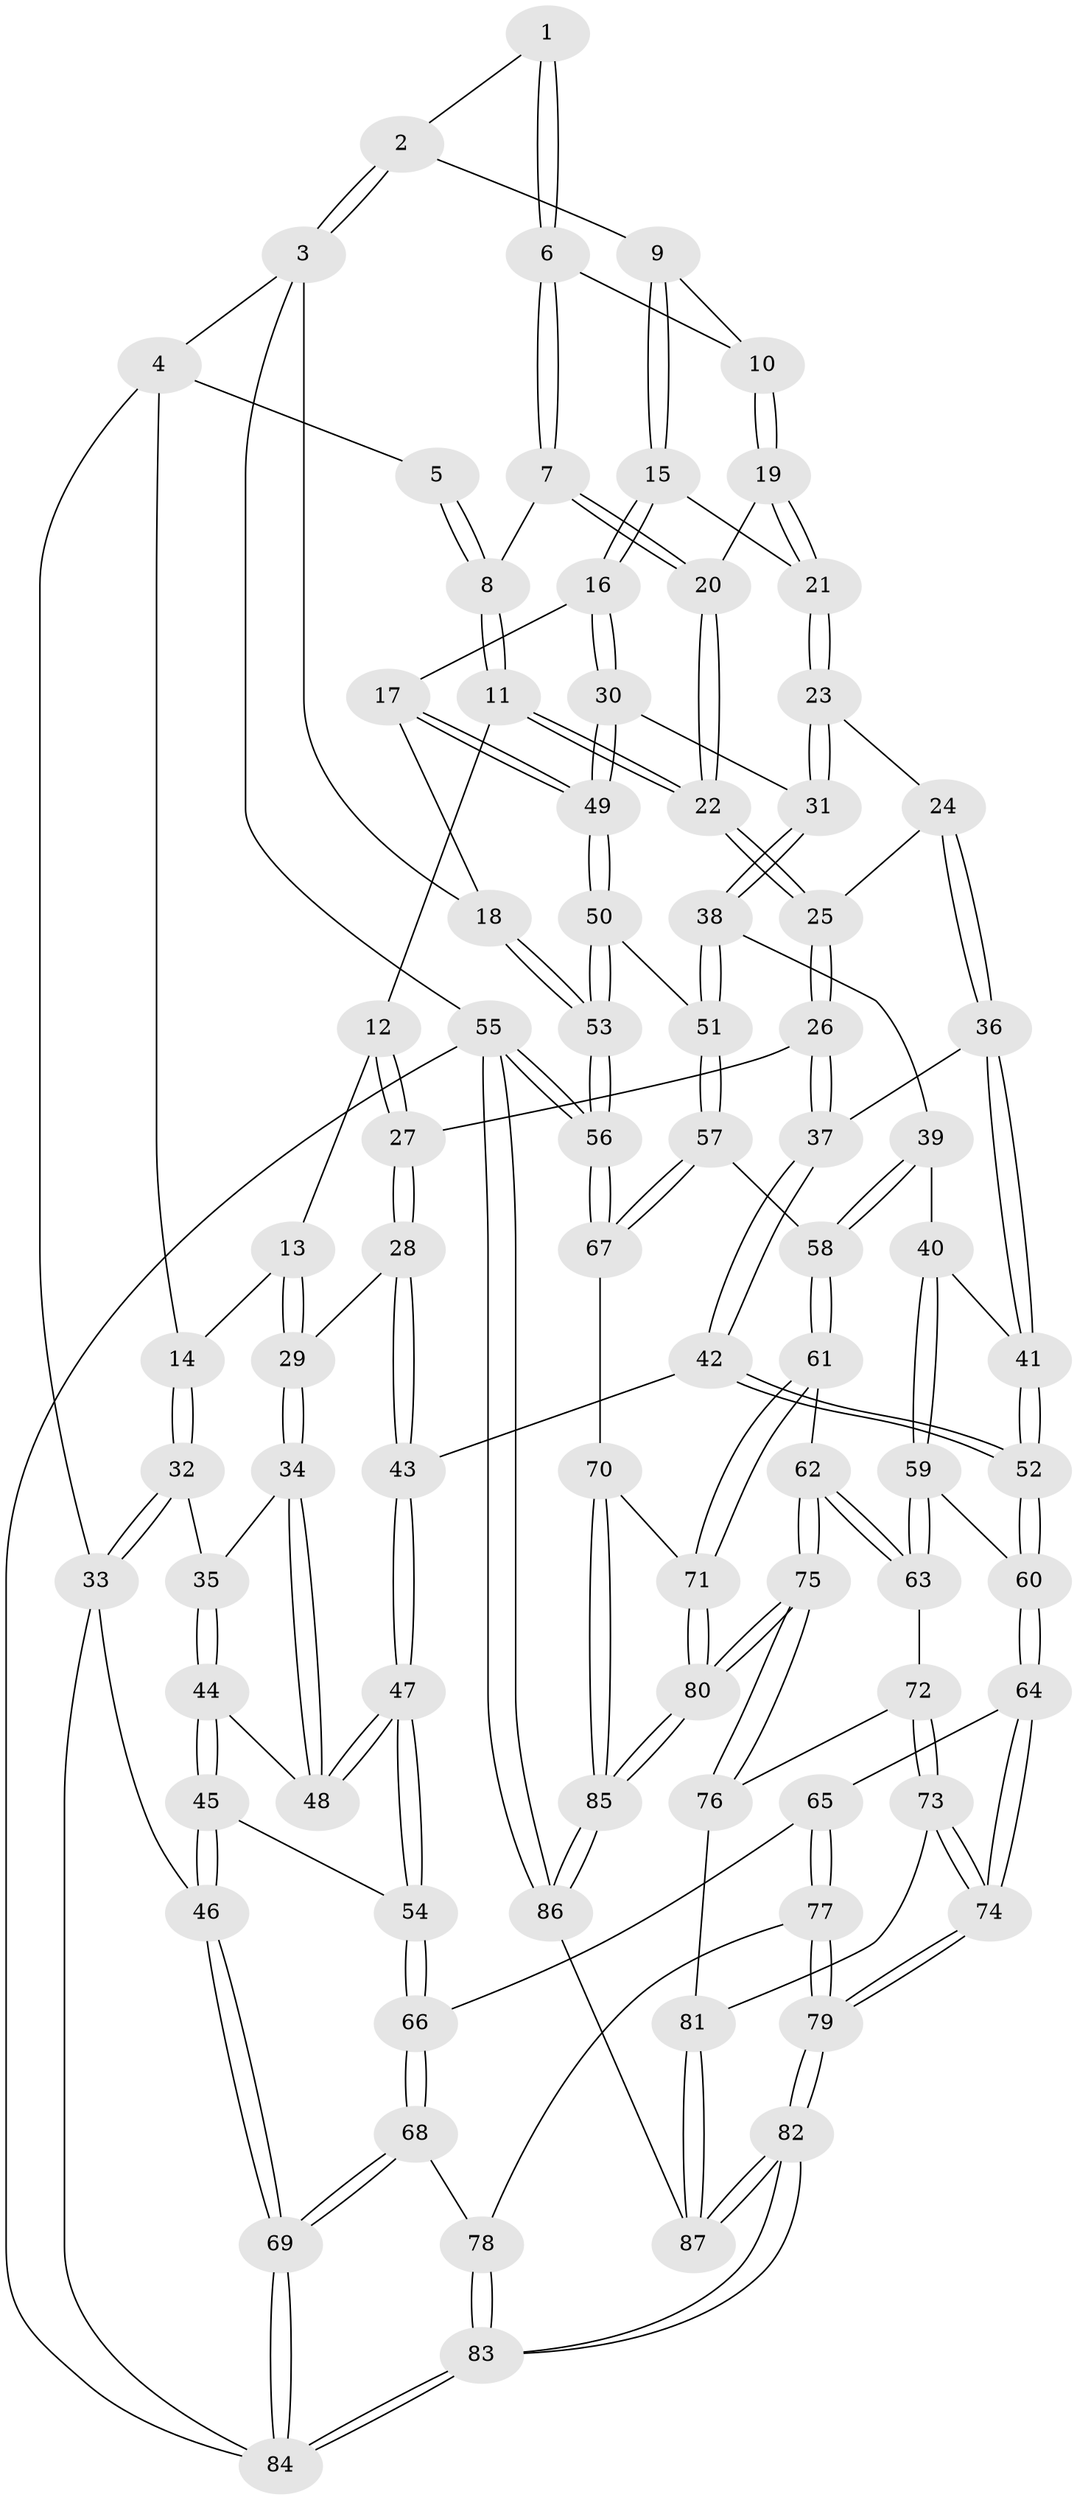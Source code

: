 // coarse degree distribution, {3: 0.16981132075471697, 5: 0.2830188679245283, 7: 0.03773584905660377, 4: 0.41509433962264153, 6: 0.09433962264150944}
// Generated by graph-tools (version 1.1) at 2025/52/02/27/25 19:52:42]
// undirected, 87 vertices, 214 edges
graph export_dot {
graph [start="1"]
  node [color=gray90,style=filled];
  1 [pos="+0.6346869089700515+0"];
  2 [pos="+0.7048836455272582+0"];
  3 [pos="+1+0"];
  4 [pos="+0.1952404486932245+0"];
  5 [pos="+0.4068418691646048+0"];
  6 [pos="+0.5755597136866362+0.12449123271911486"];
  7 [pos="+0.532805042844813+0.16393142748064168"];
  8 [pos="+0.4459276157987576+0.16583977818898668"];
  9 [pos="+0.7275853479759374+0.10426567386280279"];
  10 [pos="+0.683731403440591+0.15900983793296544"];
  11 [pos="+0.38652981041888873+0.2306083244417596"];
  12 [pos="+0.33614197361159104+0.2520503006020434"];
  13 [pos="+0.2546289839011825+0.24900826119106675"];
  14 [pos="+0.20014254635859874+0.23826626763309414"];
  15 [pos="+0.9396470317835471+0.2411273475553322"];
  16 [pos="+1+0.2366024489132276"];
  17 [pos="+1+0.21626770464400577"];
  18 [pos="+1+0.19427609250132935"];
  19 [pos="+0.6851231367391623+0.26277647528177445"];
  20 [pos="+0.6199377129446514+0.2828853042627362"];
  21 [pos="+0.7690486242091702+0.2941151347225679"];
  22 [pos="+0.5684220367344308+0.35577525755850115"];
  23 [pos="+0.7336738747429652+0.4266787600335349"];
  24 [pos="+0.6936320981085501+0.43255999160927444"];
  25 [pos="+0.5680071576521579+0.3627906894781148"];
  26 [pos="+0.520577973274644+0.4387067101208895"];
  27 [pos="+0.43802890825325536+0.46086968343757956"];
  28 [pos="+0.4235787816600155+0.47917019026871077"];
  29 [pos="+0.3238637576077271+0.4552293149554312"];
  30 [pos="+0.8460488790694708+0.5099587733353818"];
  31 [pos="+0.810399550630167+0.5121420406016246"];
  32 [pos="+0.10211226838360743+0.309015043238775"];
  33 [pos="+0+0.3345312013916614"];
  34 [pos="+0.21662642682407257+0.49998367450942044"];
  35 [pos="+0.17740757033255736+0.4613156137594825"];
  36 [pos="+0.6201726516370453+0.5433261438341626"];
  37 [pos="+0.5862510878826899+0.5228561628793523"];
  38 [pos="+0.7338501393919161+0.5941662623141941"];
  39 [pos="+0.7192798689473893+0.6064333823146661"];
  40 [pos="+0.6657015675771909+0.6051759914689356"];
  41 [pos="+0.643107825254112+0.5836046679563277"];
  42 [pos="+0.45620579645232257+0.6242985231194941"];
  43 [pos="+0.3991538536126303+0.5895133871745485"];
  44 [pos="+0.07113763757171247+0.6086067054646763"];
  45 [pos="+0.03849084179406735+0.6373628275903214"];
  46 [pos="+0+0.6901010250346534"];
  47 [pos="+0.29019479818455735+0.6399920701580767"];
  48 [pos="+0.24071245756264997+0.5620292458852824"];
  49 [pos="+0.9170205752760792+0.6252211517662994"];
  50 [pos="+0.9244489373686218+0.6419821646012579"];
  51 [pos="+0.9078583308579422+0.6724050892640205"];
  52 [pos="+0.47557632390467636+0.646105542755561"];
  53 [pos="+1+0.6090167230854695"];
  54 [pos="+0.27465629426944016+0.6782677974970066"];
  55 [pos="+1+1"];
  56 [pos="+1+0.9630397067774084"];
  57 [pos="+0.8860325487750075+0.727851150489982"];
  58 [pos="+0.7885779762231006+0.7406059066855141"];
  59 [pos="+0.5929165652922387+0.7464060008582961"];
  60 [pos="+0.5113858026036391+0.7287387259624929"];
  61 [pos="+0.7439300377176185+0.7968588811151198"];
  62 [pos="+0.6649807346216958+0.8100954475088284"];
  63 [pos="+0.6095696677151762+0.7696710913568778"];
  64 [pos="+0.4327459355786909+0.8026041319105807"];
  65 [pos="+0.2812302777615933+0.758592106925607"];
  66 [pos="+0.27465243311831056+0.6787985867050143"];
  67 [pos="+0.9813693607002796+0.8566373123100504"];
  68 [pos="+0+0.7913357688883562"];
  69 [pos="+0+0.7805185696211251"];
  70 [pos="+0.9385267618320154+0.8756951075661571"];
  71 [pos="+0.7967545965867794+0.8835869544641636"];
  72 [pos="+0.5480501251926632+0.8527765583452885"];
  73 [pos="+0.47505800066886783+0.9021008448973943"];
  74 [pos="+0.45793499172294244+0.9014400717684581"];
  75 [pos="+0.645773356167041+0.9102082761344535"];
  76 [pos="+0.6009513959277992+0.9105154199629909"];
  77 [pos="+0.2322905914914694+0.8361186355709062"];
  78 [pos="+0.17776996425965635+0.8492731910199155"];
  79 [pos="+0.3585988191735517+1"];
  80 [pos="+0.7231850769434018+1"];
  81 [pos="+0.5317460218184166+0.9270736831618231"];
  82 [pos="+0.35321311699721764+1"];
  83 [pos="+0.027339744627564548+1"];
  84 [pos="+0+1"];
  85 [pos="+0.7268395230410019+1"];
  86 [pos="+0.7216507630221636+1"];
  87 [pos="+0.6606165382414692+1"];
  1 -- 2;
  1 -- 6;
  1 -- 6;
  2 -- 3;
  2 -- 3;
  2 -- 9;
  3 -- 4;
  3 -- 18;
  3 -- 55;
  4 -- 5;
  4 -- 14;
  4 -- 33;
  5 -- 8;
  5 -- 8;
  6 -- 7;
  6 -- 7;
  6 -- 10;
  7 -- 8;
  7 -- 20;
  7 -- 20;
  8 -- 11;
  8 -- 11;
  9 -- 10;
  9 -- 15;
  9 -- 15;
  10 -- 19;
  10 -- 19;
  11 -- 12;
  11 -- 22;
  11 -- 22;
  12 -- 13;
  12 -- 27;
  12 -- 27;
  13 -- 14;
  13 -- 29;
  13 -- 29;
  14 -- 32;
  14 -- 32;
  15 -- 16;
  15 -- 16;
  15 -- 21;
  16 -- 17;
  16 -- 30;
  16 -- 30;
  17 -- 18;
  17 -- 49;
  17 -- 49;
  18 -- 53;
  18 -- 53;
  19 -- 20;
  19 -- 21;
  19 -- 21;
  20 -- 22;
  20 -- 22;
  21 -- 23;
  21 -- 23;
  22 -- 25;
  22 -- 25;
  23 -- 24;
  23 -- 31;
  23 -- 31;
  24 -- 25;
  24 -- 36;
  24 -- 36;
  25 -- 26;
  25 -- 26;
  26 -- 27;
  26 -- 37;
  26 -- 37;
  27 -- 28;
  27 -- 28;
  28 -- 29;
  28 -- 43;
  28 -- 43;
  29 -- 34;
  29 -- 34;
  30 -- 31;
  30 -- 49;
  30 -- 49;
  31 -- 38;
  31 -- 38;
  32 -- 33;
  32 -- 33;
  32 -- 35;
  33 -- 46;
  33 -- 84;
  34 -- 35;
  34 -- 48;
  34 -- 48;
  35 -- 44;
  35 -- 44;
  36 -- 37;
  36 -- 41;
  36 -- 41;
  37 -- 42;
  37 -- 42;
  38 -- 39;
  38 -- 51;
  38 -- 51;
  39 -- 40;
  39 -- 58;
  39 -- 58;
  40 -- 41;
  40 -- 59;
  40 -- 59;
  41 -- 52;
  41 -- 52;
  42 -- 43;
  42 -- 52;
  42 -- 52;
  43 -- 47;
  43 -- 47;
  44 -- 45;
  44 -- 45;
  44 -- 48;
  45 -- 46;
  45 -- 46;
  45 -- 54;
  46 -- 69;
  46 -- 69;
  47 -- 48;
  47 -- 48;
  47 -- 54;
  47 -- 54;
  49 -- 50;
  49 -- 50;
  50 -- 51;
  50 -- 53;
  50 -- 53;
  51 -- 57;
  51 -- 57;
  52 -- 60;
  52 -- 60;
  53 -- 56;
  53 -- 56;
  54 -- 66;
  54 -- 66;
  55 -- 56;
  55 -- 56;
  55 -- 86;
  55 -- 86;
  55 -- 84;
  56 -- 67;
  56 -- 67;
  57 -- 58;
  57 -- 67;
  57 -- 67;
  58 -- 61;
  58 -- 61;
  59 -- 60;
  59 -- 63;
  59 -- 63;
  60 -- 64;
  60 -- 64;
  61 -- 62;
  61 -- 71;
  61 -- 71;
  62 -- 63;
  62 -- 63;
  62 -- 75;
  62 -- 75;
  63 -- 72;
  64 -- 65;
  64 -- 74;
  64 -- 74;
  65 -- 66;
  65 -- 77;
  65 -- 77;
  66 -- 68;
  66 -- 68;
  67 -- 70;
  68 -- 69;
  68 -- 69;
  68 -- 78;
  69 -- 84;
  69 -- 84;
  70 -- 71;
  70 -- 85;
  70 -- 85;
  71 -- 80;
  71 -- 80;
  72 -- 73;
  72 -- 73;
  72 -- 76;
  73 -- 74;
  73 -- 74;
  73 -- 81;
  74 -- 79;
  74 -- 79;
  75 -- 76;
  75 -- 76;
  75 -- 80;
  75 -- 80;
  76 -- 81;
  77 -- 78;
  77 -- 79;
  77 -- 79;
  78 -- 83;
  78 -- 83;
  79 -- 82;
  79 -- 82;
  80 -- 85;
  80 -- 85;
  81 -- 87;
  81 -- 87;
  82 -- 83;
  82 -- 83;
  82 -- 87;
  82 -- 87;
  83 -- 84;
  83 -- 84;
  85 -- 86;
  85 -- 86;
  86 -- 87;
}
